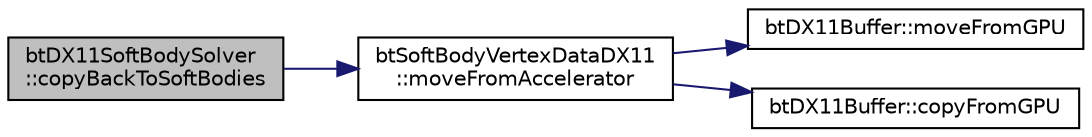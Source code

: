 digraph "btDX11SoftBodySolver::copyBackToSoftBodies"
{
  edge [fontname="Helvetica",fontsize="10",labelfontname="Helvetica",labelfontsize="10"];
  node [fontname="Helvetica",fontsize="10",shape=record];
  rankdir="LR";
  Node1 [label="btDX11SoftBodySolver\l::copyBackToSoftBodies",height=0.2,width=0.4,color="black", fillcolor="grey75", style="filled", fontcolor="black"];
  Node1 -> Node2 [color="midnightblue",fontsize="10",style="solid"];
  Node2 [label="btSoftBodyVertexDataDX11\l::moveFromAccelerator",height=0.2,width=0.4,color="black", fillcolor="white", style="filled",URL="$classbt_soft_body_vertex_data_d_x11.html#a32d4193d6e162e0a7a57975ebbab7a16"];
  Node2 -> Node3 [color="midnightblue",fontsize="10",style="solid"];
  Node3 [label="btDX11Buffer::moveFromGPU",height=0.2,width=0.4,color="black", fillcolor="white", style="filled",URL="$classbt_d_x11_buffer.html#aacac21503809131b8991c0cee42e0b1b"];
  Node2 -> Node4 [color="midnightblue",fontsize="10",style="solid"];
  Node4 [label="btDX11Buffer::copyFromGPU",height=0.2,width=0.4,color="black", fillcolor="white", style="filled",URL="$classbt_d_x11_buffer.html#a116aed0cd9715e4776e08ecccc68d01b"];
}

